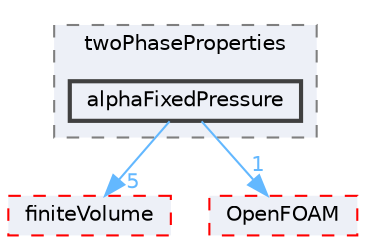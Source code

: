 digraph "src/transportModels/twoPhaseProperties/alphaFixedPressure"
{
 // LATEX_PDF_SIZE
  bgcolor="transparent";
  edge [fontname=Helvetica,fontsize=10,labelfontname=Helvetica,labelfontsize=10];
  node [fontname=Helvetica,fontsize=10,shape=box,height=0.2,width=0.4];
  compound=true
  subgraph clusterdir_3019d983b5a7602720418391e329a496 {
    graph [ bgcolor="#edf0f7", pencolor="grey50", label="twoPhaseProperties", fontname=Helvetica,fontsize=10 style="filled,dashed", URL="dir_3019d983b5a7602720418391e329a496.html",tooltip=""]
  dir_5cc4425849afd5f12d0c88462d52aecd [label="alphaFixedPressure", fillcolor="#edf0f7", color="grey25", style="filled,bold", URL="dir_5cc4425849afd5f12d0c88462d52aecd.html",tooltip=""];
  }
  dir_9bd15774b555cf7259a6fa18f99fe99b [label="finiteVolume", fillcolor="#edf0f7", color="red", style="filled,dashed", URL="dir_9bd15774b555cf7259a6fa18f99fe99b.html",tooltip=""];
  dir_c5473ff19b20e6ec4dfe5c310b3778a8 [label="OpenFOAM", fillcolor="#edf0f7", color="red", style="filled,dashed", URL="dir_c5473ff19b20e6ec4dfe5c310b3778a8.html",tooltip=""];
  dir_5cc4425849afd5f12d0c88462d52aecd->dir_9bd15774b555cf7259a6fa18f99fe99b [headlabel="5", labeldistance=1.5 headhref="dir_000090_001387.html" href="dir_000090_001387.html" color="steelblue1" fontcolor="steelblue1"];
  dir_5cc4425849afd5f12d0c88462d52aecd->dir_c5473ff19b20e6ec4dfe5c310b3778a8 [headlabel="1", labeldistance=1.5 headhref="dir_000090_002695.html" href="dir_000090_002695.html" color="steelblue1" fontcolor="steelblue1"];
}
